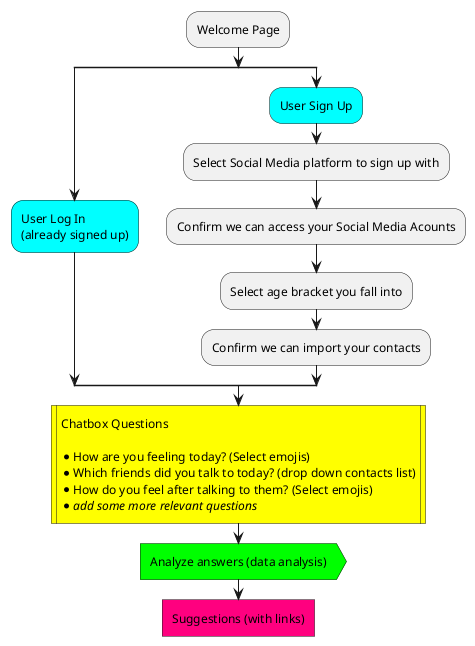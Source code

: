 @startuml

:Welcome Page;
    split
        #00FFFF:User Log In
        (already signed up);
    split again
        #00FFFF:User Sign Up;
        :Select Social Media platform to sign up with;
        :Confirm we can access your Social Media Acounts;
        :Select age bracket you fall into;
        :Confirm we can import your contacts;
    end split
#FFFF00:Chatbox Questions

* How are you feeling today? (Select emojis)
* Which friends did you talk to today? (drop down contacts list)
* How do you feel after talking to them? (Select emojis)
* //add some more relevant questions// |
#00FF00:Analyze answers (data analysis)>
#FF007F:Suggestions (with links)]

@enduml